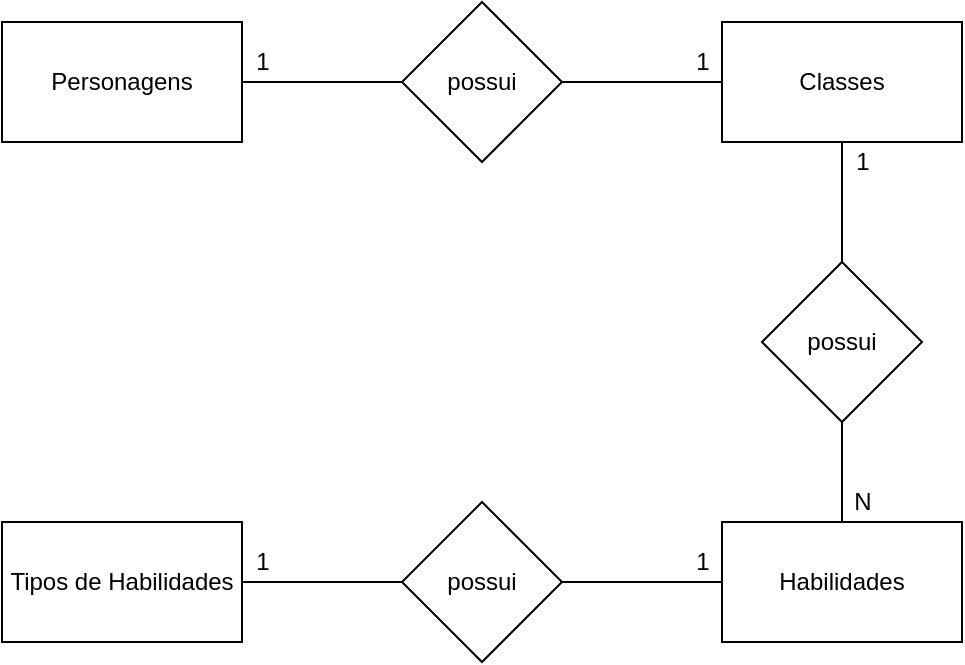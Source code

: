 <mxfile version="14.4.3" type="device"><diagram id="C5RBs43oDa-KdzZeNtuy" name="Page-1"><mxGraphModel dx="868" dy="1651" grid="1" gridSize="10" guides="1" tooltips="1" connect="1" arrows="1" fold="1" page="1" pageScale="1" pageWidth="827" pageHeight="1169" math="0" shadow="0"><root><mxCell id="WIyWlLk6GJQsqaUBKTNV-0"/><mxCell id="WIyWlLk6GJQsqaUBKTNV-1" parent="WIyWlLk6GJQsqaUBKTNV-0"/><mxCell id="3zXzoREwSWZGd9Idr9xd-0" value="Classes" style="rounded=0;whiteSpace=wrap;html=1;" parent="WIyWlLk6GJQsqaUBKTNV-1" vertex="1"><mxGeometry x="400" y="-800" width="120" height="60" as="geometry"/></mxCell><mxCell id="3zXzoREwSWZGd9Idr9xd-1" value="Habilidades" style="rounded=0;whiteSpace=wrap;html=1;" parent="WIyWlLk6GJQsqaUBKTNV-1" vertex="1"><mxGeometry x="400" y="-550" width="120" height="60" as="geometry"/></mxCell><mxCell id="3zXzoREwSWZGd9Idr9xd-3" value="Personagens" style="rounded=0;whiteSpace=wrap;html=1;" parent="WIyWlLk6GJQsqaUBKTNV-1" vertex="1"><mxGeometry x="40" y="-800" width="120" height="60" as="geometry"/></mxCell><mxCell id="3zXzoREwSWZGd9Idr9xd-5" style="edgeStyle=orthogonalEdgeStyle;rounded=0;orthogonalLoop=1;jettySize=auto;html=1;entryX=0;entryY=0.5;entryDx=0;entryDy=0;endArrow=none;endFill=0;" parent="WIyWlLk6GJQsqaUBKTNV-1" source="3zXzoREwSWZGd9Idr9xd-4" target="3zXzoREwSWZGd9Idr9xd-0" edge="1"><mxGeometry relative="1" as="geometry"/></mxCell><mxCell id="3zXzoREwSWZGd9Idr9xd-6" style="edgeStyle=orthogonalEdgeStyle;rounded=0;orthogonalLoop=1;jettySize=auto;html=1;entryX=1;entryY=0.5;entryDx=0;entryDy=0;endArrow=none;endFill=0;" parent="WIyWlLk6GJQsqaUBKTNV-1" source="3zXzoREwSWZGd9Idr9xd-4" target="3zXzoREwSWZGd9Idr9xd-3" edge="1"><mxGeometry relative="1" as="geometry"/></mxCell><mxCell id="3zXzoREwSWZGd9Idr9xd-4" value="possui" style="rhombus;whiteSpace=wrap;html=1;" parent="WIyWlLk6GJQsqaUBKTNV-1" vertex="1"><mxGeometry x="240" y="-810" width="80" height="80" as="geometry"/></mxCell><mxCell id="3zXzoREwSWZGd9Idr9xd-7" value="1" style="text;html=1;align=center;verticalAlign=middle;resizable=0;points=[];autosize=1;" parent="WIyWlLk6GJQsqaUBKTNV-1" vertex="1"><mxGeometry x="160" y="-790" width="20" height="20" as="geometry"/></mxCell><mxCell id="3zXzoREwSWZGd9Idr9xd-8" value="1" style="text;html=1;align=center;verticalAlign=middle;resizable=0;points=[];autosize=1;" parent="WIyWlLk6GJQsqaUBKTNV-1" vertex="1"><mxGeometry x="380" y="-790" width="20" height="20" as="geometry"/></mxCell><mxCell id="4GkZ9uQF4mqX8Wd4zZnG-1" style="edgeStyle=orthogonalEdgeStyle;rounded=0;orthogonalLoop=1;jettySize=auto;html=1;entryX=0.5;entryY=1;entryDx=0;entryDy=0;endArrow=none;endFill=0;" edge="1" parent="WIyWlLk6GJQsqaUBKTNV-1" source="4GkZ9uQF4mqX8Wd4zZnG-0" target="3zXzoREwSWZGd9Idr9xd-0"><mxGeometry relative="1" as="geometry"/></mxCell><mxCell id="4GkZ9uQF4mqX8Wd4zZnG-2" style="edgeStyle=orthogonalEdgeStyle;rounded=0;orthogonalLoop=1;jettySize=auto;html=1;entryX=0.5;entryY=0;entryDx=0;entryDy=0;endArrow=none;endFill=0;" edge="1" parent="WIyWlLk6GJQsqaUBKTNV-1" source="4GkZ9uQF4mqX8Wd4zZnG-0" target="3zXzoREwSWZGd9Idr9xd-1"><mxGeometry relative="1" as="geometry"/></mxCell><mxCell id="4GkZ9uQF4mqX8Wd4zZnG-0" value="possui" style="rhombus;whiteSpace=wrap;html=1;" vertex="1" parent="WIyWlLk6GJQsqaUBKTNV-1"><mxGeometry x="420" y="-680" width="80" height="80" as="geometry"/></mxCell><mxCell id="4GkZ9uQF4mqX8Wd4zZnG-3" value="1" style="text;html=1;align=center;verticalAlign=middle;resizable=0;points=[];autosize=1;" vertex="1" parent="WIyWlLk6GJQsqaUBKTNV-1"><mxGeometry x="460" y="-740" width="20" height="20" as="geometry"/></mxCell><mxCell id="4GkZ9uQF4mqX8Wd4zZnG-4" value="N" style="text;html=1;align=center;verticalAlign=middle;resizable=0;points=[];autosize=1;" vertex="1" parent="WIyWlLk6GJQsqaUBKTNV-1"><mxGeometry x="460" y="-570" width="20" height="20" as="geometry"/></mxCell><mxCell id="4GkZ9uQF4mqX8Wd4zZnG-5" value="Tipos de Habilidades" style="rounded=0;whiteSpace=wrap;html=1;" vertex="1" parent="WIyWlLk6GJQsqaUBKTNV-1"><mxGeometry x="40" y="-550" width="120" height="60" as="geometry"/></mxCell><mxCell id="4GkZ9uQF4mqX8Wd4zZnG-7" style="edgeStyle=orthogonalEdgeStyle;rounded=0;orthogonalLoop=1;jettySize=auto;html=1;entryX=1;entryY=0.5;entryDx=0;entryDy=0;endArrow=none;endFill=0;" edge="1" parent="WIyWlLk6GJQsqaUBKTNV-1" source="4GkZ9uQF4mqX8Wd4zZnG-6" target="4GkZ9uQF4mqX8Wd4zZnG-5"><mxGeometry relative="1" as="geometry"/></mxCell><mxCell id="4GkZ9uQF4mqX8Wd4zZnG-8" style="edgeStyle=orthogonalEdgeStyle;rounded=0;orthogonalLoop=1;jettySize=auto;html=1;exitX=1;exitY=0.5;exitDx=0;exitDy=0;entryX=0;entryY=0.5;entryDx=0;entryDy=0;endArrow=none;endFill=0;" edge="1" parent="WIyWlLk6GJQsqaUBKTNV-1" source="4GkZ9uQF4mqX8Wd4zZnG-6" target="3zXzoREwSWZGd9Idr9xd-1"><mxGeometry relative="1" as="geometry"/></mxCell><mxCell id="4GkZ9uQF4mqX8Wd4zZnG-6" value="possui" style="rhombus;whiteSpace=wrap;html=1;" vertex="1" parent="WIyWlLk6GJQsqaUBKTNV-1"><mxGeometry x="240" y="-560" width="80" height="80" as="geometry"/></mxCell><mxCell id="4GkZ9uQF4mqX8Wd4zZnG-9" value="1" style="text;html=1;align=center;verticalAlign=middle;resizable=0;points=[];autosize=1;" vertex="1" parent="WIyWlLk6GJQsqaUBKTNV-1"><mxGeometry x="160" y="-540" width="20" height="20" as="geometry"/></mxCell><mxCell id="4GkZ9uQF4mqX8Wd4zZnG-10" value="1" style="text;html=1;align=center;verticalAlign=middle;resizable=0;points=[];autosize=1;" vertex="1" parent="WIyWlLk6GJQsqaUBKTNV-1"><mxGeometry x="380" y="-540" width="20" height="20" as="geometry"/></mxCell></root></mxGraphModel></diagram></mxfile>